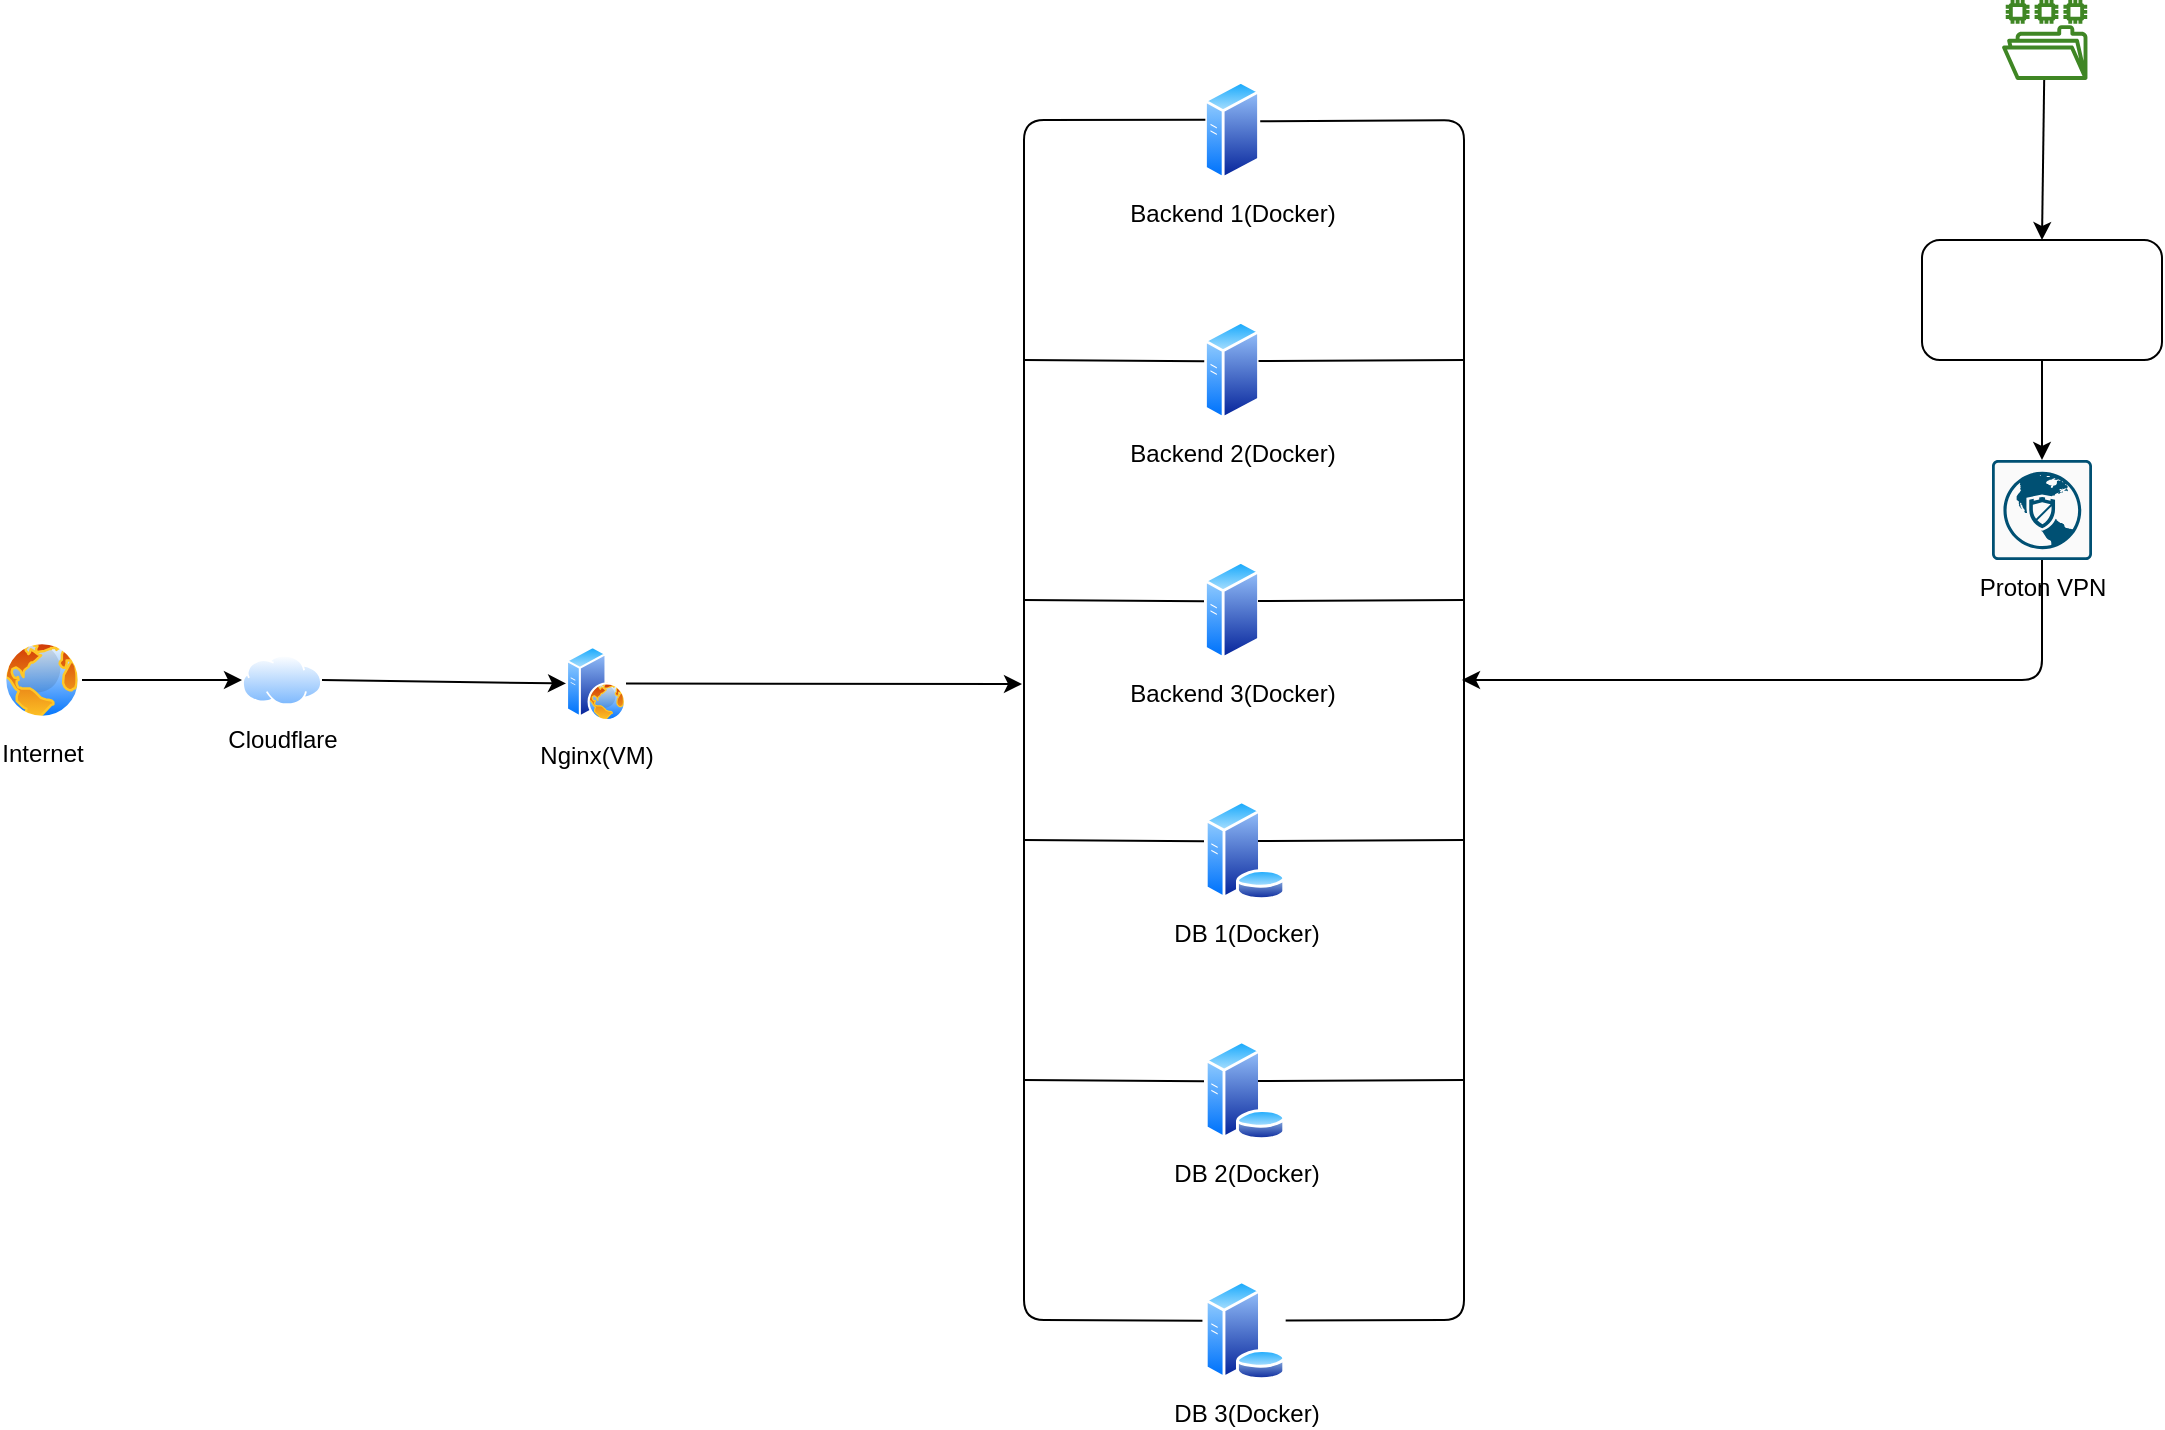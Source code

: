 <mxfile>
    <diagram id="B5FdKZQrCYDWb3fc-f_q" name="Page-1">
        <mxGraphModel dx="866" dy="501" grid="1" gridSize="10" guides="1" tooltips="1" connect="1" arrows="1" fold="1" page="1" pageScale="1" pageWidth="1169" pageHeight="827" math="0" shadow="0">
            <root>
                <mxCell id="0"/>
                <mxCell id="1" parent="0"/>
                <mxCell id="37" value="Internet" style="aspect=fixed;perimeter=ellipsePerimeter;html=1;align=center;shadow=0;dashed=0;spacingTop=3;image;image=img/lib/active_directory/internet_globe.svg;" vertex="1" parent="1">
                    <mxGeometry x="50" y="370" width="40" height="40" as="geometry"/>
                </mxCell>
                <mxCell id="38" value="Cloudflare" style="aspect=fixed;perimeter=ellipsePerimeter;html=1;align=center;shadow=0;dashed=0;spacingTop=3;image;image=img/lib/active_directory/internet_cloud.svg;" vertex="1" parent="1">
                    <mxGeometry x="170" y="377.4" width="40" height="25.2" as="geometry"/>
                </mxCell>
                <mxCell id="39" value="" style="endArrow=classic;html=1;exitX=1;exitY=0.5;exitDx=0;exitDy=0;entryX=0;entryY=0.5;entryDx=0;entryDy=0;" edge="1" parent="1" source="37" target="38">
                    <mxGeometry width="50" height="50" relative="1" as="geometry">
                        <mxPoint x="400" y="730" as="sourcePoint"/>
                        <mxPoint x="450" y="680" as="targetPoint"/>
                    </mxGeometry>
                </mxCell>
                <mxCell id="42" value="Nginx(VM)" style="aspect=fixed;perimeter=ellipsePerimeter;html=1;align=center;shadow=0;dashed=0;spacingTop=3;image;image=img/lib/active_directory/web_server.svg;" vertex="1" parent="1">
                    <mxGeometry x="332" y="373" width="30" height="37.5" as="geometry"/>
                </mxCell>
                <mxCell id="43" value="" style="endArrow=classic;html=1;entryX=0;entryY=0.5;entryDx=0;entryDy=0;exitX=1;exitY=0.5;exitDx=0;exitDy=0;" edge="1" parent="1" source="38" target="42">
                    <mxGeometry width="50" height="50" relative="1" as="geometry">
                        <mxPoint x="324" y="390.263" as="sourcePoint"/>
                        <mxPoint x="300" y="400" as="targetPoint"/>
                    </mxGeometry>
                </mxCell>
                <mxCell id="44" value="Backend 1(Docker)" style="aspect=fixed;perimeter=ellipsePerimeter;html=1;align=center;shadow=0;dashed=0;spacingTop=3;image;image=img/lib/active_directory/generic_server.svg;" vertex="1" parent="1">
                    <mxGeometry x="651" y="90" width="28.0" height="50" as="geometry"/>
                </mxCell>
                <mxCell id="45" value="Backend 2(Docker)" style="aspect=fixed;perimeter=ellipsePerimeter;html=1;align=center;shadow=0;dashed=0;spacingTop=3;image;image=img/lib/active_directory/generic_server.svg;" vertex="1" parent="1">
                    <mxGeometry x="651" y="210" width="28.0" height="50" as="geometry"/>
                </mxCell>
                <mxCell id="46" value="Backend 3(Docker)" style="aspect=fixed;perimeter=ellipsePerimeter;html=1;align=center;shadow=0;dashed=0;spacingTop=3;image;image=img/lib/active_directory/generic_server.svg;" vertex="1" parent="1">
                    <mxGeometry x="651" y="330" width="28.0" height="50" as="geometry"/>
                </mxCell>
                <mxCell id="47" value="DB 1(Docker)" style="aspect=fixed;perimeter=ellipsePerimeter;html=1;align=center;shadow=0;dashed=0;spacingTop=3;image;image=img/lib/active_directory/database_server.svg;" vertex="1" parent="1">
                    <mxGeometry x="651" y="450" width="41" height="50" as="geometry"/>
                </mxCell>
                <mxCell id="48" value="DB 2(Docker)" style="aspect=fixed;perimeter=ellipsePerimeter;html=1;align=center;shadow=0;dashed=0;spacingTop=3;image;image=img/lib/active_directory/database_server.svg;" vertex="1" parent="1">
                    <mxGeometry x="651" y="570" width="41" height="50" as="geometry"/>
                </mxCell>
                <mxCell id="49" value="DB 3(Docker)" style="aspect=fixed;perimeter=ellipsePerimeter;html=1;align=center;shadow=0;dashed=0;spacingTop=3;image;image=img/lib/active_directory/database_server.svg;" vertex="1" parent="1">
                    <mxGeometry x="651" y="690" width="41" height="50" as="geometry"/>
                </mxCell>
                <mxCell id="50" value="" style="endArrow=none;html=1;entryX=0.024;entryY=0.398;entryDx=0;entryDy=0;entryPerimeter=0;exitX=-0.019;exitY=0.407;exitDx=0;exitDy=0;exitPerimeter=0;" edge="1" parent="1" source="49" target="44">
                    <mxGeometry width="50" height="50" relative="1" as="geometry">
                        <mxPoint x="551" y="710" as="sourcePoint"/>
                        <mxPoint x="601" y="370" as="targetPoint"/>
                        <Array as="points">
                            <mxPoint x="561" y="710"/>
                            <mxPoint x="561" y="410"/>
                            <mxPoint x="561" y="110"/>
                        </Array>
                    </mxGeometry>
                </mxCell>
                <mxCell id="51" value="" style="endArrow=none;html=1;entryX=0.004;entryY=0.413;entryDx=0;entryDy=0;entryPerimeter=0;" edge="1" parent="1" target="45">
                    <mxGeometry width="50" height="50" relative="1" as="geometry">
                        <mxPoint x="561" y="230" as="sourcePoint"/>
                        <mxPoint x="831" y="370" as="targetPoint"/>
                    </mxGeometry>
                </mxCell>
                <mxCell id="52" value="" style="endArrow=none;html=1;entryX=0.004;entryY=0.413;entryDx=0;entryDy=0;entryPerimeter=0;" edge="1" parent="1">
                    <mxGeometry width="50" height="50" relative="1" as="geometry">
                        <mxPoint x="560.89" y="350" as="sourcePoint"/>
                        <mxPoint x="651.002" y="350.65" as="targetPoint"/>
                    </mxGeometry>
                </mxCell>
                <mxCell id="53" value="" style="endArrow=none;html=1;entryX=0.004;entryY=0.413;entryDx=0;entryDy=0;entryPerimeter=0;" edge="1" parent="1">
                    <mxGeometry width="50" height="50" relative="1" as="geometry">
                        <mxPoint x="560.89" y="470" as="sourcePoint"/>
                        <mxPoint x="651.002" y="470.65" as="targetPoint"/>
                    </mxGeometry>
                </mxCell>
                <mxCell id="54" value="" style="endArrow=none;html=1;entryX=0.004;entryY=0.413;entryDx=0;entryDy=0;entryPerimeter=0;" edge="1" parent="1">
                    <mxGeometry width="50" height="50" relative="1" as="geometry">
                        <mxPoint x="560.89" y="590" as="sourcePoint"/>
                        <mxPoint x="651.002" y="590.65" as="targetPoint"/>
                    </mxGeometry>
                </mxCell>
                <mxCell id="55" value="" style="endArrow=classic;html=1;" edge="1" parent="1" source="42">
                    <mxGeometry width="50" height="50" relative="1" as="geometry">
                        <mxPoint x="840" y="470" as="sourcePoint"/>
                        <mxPoint x="560" y="392" as="targetPoint"/>
                    </mxGeometry>
                </mxCell>
                <mxCell id="62" value="" style="endArrow=none;html=1;fontSize=12;fontColor=#FFFFFF;entryX=1.004;entryY=0.413;entryDx=0;entryDy=0;exitX=0.996;exitY=0.406;exitDx=0;exitDy=0;entryPerimeter=0;exitPerimeter=0;" edge="1" parent="1" source="49" target="44">
                    <mxGeometry width="50" height="50" relative="1" as="geometry">
                        <mxPoint x="851" y="450" as="sourcePoint"/>
                        <mxPoint x="901" y="400" as="targetPoint"/>
                        <Array as="points">
                            <mxPoint x="781" y="710"/>
                            <mxPoint x="781" y="110"/>
                        </Array>
                    </mxGeometry>
                </mxCell>
                <mxCell id="63" value="" style="endArrow=none;html=1;exitX=0.974;exitY=0.41;exitDx=0;exitDy=0;exitPerimeter=0;" edge="1" parent="1" source="45">
                    <mxGeometry width="50" height="50" relative="1" as="geometry">
                        <mxPoint x="692" y="230" as="sourcePoint"/>
                        <mxPoint x="781" y="230" as="targetPoint"/>
                    </mxGeometry>
                </mxCell>
                <mxCell id="64" value="" style="endArrow=none;html=1;exitX=0.974;exitY=0.41;exitDx=0;exitDy=0;exitPerimeter=0;" edge="1" parent="1">
                    <mxGeometry width="50" height="50" relative="1" as="geometry">
                        <mxPoint x="678.002" y="350.5" as="sourcePoint"/>
                        <mxPoint x="780.73" y="350" as="targetPoint"/>
                    </mxGeometry>
                </mxCell>
                <mxCell id="65" value="" style="endArrow=none;html=1;exitX=0.974;exitY=0.41;exitDx=0;exitDy=0;exitPerimeter=0;" edge="1" parent="1">
                    <mxGeometry width="50" height="50" relative="1" as="geometry">
                        <mxPoint x="678.002" y="470.5" as="sourcePoint"/>
                        <mxPoint x="780.73" y="470" as="targetPoint"/>
                    </mxGeometry>
                </mxCell>
                <mxCell id="66" value="" style="endArrow=none;html=1;exitX=0.974;exitY=0.41;exitDx=0;exitDy=0;exitPerimeter=0;" edge="1" parent="1">
                    <mxGeometry width="50" height="50" relative="1" as="geometry">
                        <mxPoint x="678.002" y="590.5" as="sourcePoint"/>
                        <mxPoint x="780.73" y="590" as="targetPoint"/>
                    </mxGeometry>
                </mxCell>
                <mxCell id="67" value="&lt;p style=&quot;line-height: 120%;&quot;&gt;&lt;font style=&quot;font-size: 12px;&quot; color=&quot;#ffffff&quot;&gt;Ansible&lt;/font&gt;&lt;/p&gt;" style="sketch=0;outlineConnect=0;fontColor=#232F3E;gradientColor=none;fillColor=#3F8624;strokeColor=none;dashed=0;verticalLabelPosition=bottom;verticalAlign=top;align=center;html=1;fontSize=12;fontStyle=0;aspect=fixed;pointerEvents=1;shape=mxgraph.aws4.file_system;" vertex="1" parent="1">
                    <mxGeometry x="1050" y="50" width="42.73" height="40" as="geometry"/>
                </mxCell>
                <mxCell id="68" value="OS Configuration &amp;amp; Deployment" style="rounded=1;whiteSpace=wrap;html=1;fontSize=12;fontColor=#FFFFFF;" vertex="1" parent="1">
                    <mxGeometry x="1010" y="170" width="120" height="60" as="geometry"/>
                </mxCell>
                <mxCell id="69" value="" style="endArrow=classic;html=1;fontSize=12;fontColor=#FFFFFF;entryX=0.5;entryY=0;entryDx=0;entryDy=0;" edge="1" parent="1" source="67" target="68">
                    <mxGeometry width="50" height="50" relative="1" as="geometry">
                        <mxPoint x="1100" y="280" as="sourcePoint"/>
                        <mxPoint x="1150" y="230" as="targetPoint"/>
                    </mxGeometry>
                </mxCell>
                <mxCell id="70" value="" style="endArrow=classic;html=1;exitX=0.5;exitY=1;exitDx=0;exitDy=0;exitPerimeter=0;" edge="1" parent="1" source="71">
                    <mxGeometry width="50" height="50" relative="1" as="geometry">
                        <mxPoint x="1070" y="360" as="sourcePoint"/>
                        <mxPoint x="780" y="390" as="targetPoint"/>
                        <Array as="points">
                            <mxPoint x="1070" y="390"/>
                        </Array>
                    </mxGeometry>
                </mxCell>
                <mxCell id="71" value="Proton VPN" style="sketch=0;points=[[0.015,0.015,0],[0.985,0.015,0],[0.985,0.985,0],[0.015,0.985,0],[0.25,0,0],[0.5,0,0],[0.75,0,0],[1,0.25,0],[1,0.5,0],[1,0.75,0],[0.75,1,0],[0.5,1,0],[0.25,1,0],[0,0.75,0],[0,0.5,0],[0,0.25,0]];verticalLabelPosition=bottom;html=1;verticalAlign=top;aspect=fixed;align=center;pointerEvents=1;shape=mxgraph.cisco19.rect;prIcon=virtual_private_network;fillColor=#FAFAFA;strokeColor=#005073;" vertex="1" parent="1">
                    <mxGeometry x="1045" y="280" width="50" height="50" as="geometry"/>
                </mxCell>
                <mxCell id="72" value="" style="endArrow=classic;html=1;exitX=0.5;exitY=1;exitDx=0;exitDy=0;entryX=0.5;entryY=0;entryDx=0;entryDy=0;entryPerimeter=0;" edge="1" parent="1" source="68" target="71">
                    <mxGeometry width="50" height="50" relative="1" as="geometry">
                        <mxPoint x="970" y="350" as="sourcePoint"/>
                        <mxPoint x="1020" y="300" as="targetPoint"/>
                    </mxGeometry>
                </mxCell>
            </root>
        </mxGraphModel>
    </diagram>
</mxfile>